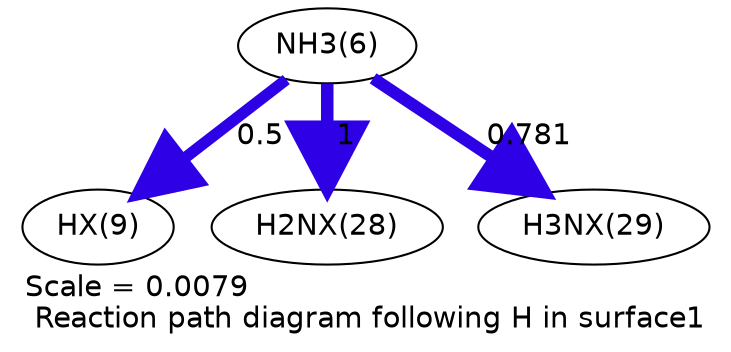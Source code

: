 digraph reaction_paths {
center=1;
s7 -> s12[fontname="Helvetica", penwidth=5.48, arrowsize=2.74, color="0.7, 1, 0.9"
, label=" 0.5"];
s7 -> s19[fontname="Helvetica", penwidth=6, arrowsize=3, color="0.7, 1.5, 0.9"
, label=" 1"];
s7 -> s20[fontname="Helvetica", penwidth=5.81, arrowsize=2.91, color="0.7, 1.28, 0.9"
, label=" 0.781"];
s7 [ fontname="Helvetica", label="NH3(6)"];
s12 [ fontname="Helvetica", label="HX(9)"];
s19 [ fontname="Helvetica", label="H2NX(28)"];
s20 [ fontname="Helvetica", label="H3NX(29)"];
 label = "Scale = 0.0079\l Reaction path diagram following H in surface1";
 fontname = "Helvetica";
}
